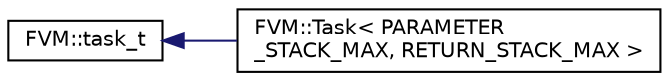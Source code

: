 digraph "Graphical Class Hierarchy"
{
  edge [fontname="Helvetica",fontsize="10",labelfontname="Helvetica",labelfontsize="10"];
  node [fontname="Helvetica",fontsize="10",shape=record];
  rankdir="LR";
  Node1 [label="FVM::task_t",height=0.2,width=0.4,color="black", fillcolor="white", style="filled",URL="$da/de0/structFVM_1_1task__t.html"];
  Node1 -> Node2 [dir="back",color="midnightblue",fontsize="10",style="solid",fontname="Helvetica"];
  Node2 [label="FVM::Task\< PARAMETER\l_STACK_MAX, RETURN_STACK_MAX \>",height=0.2,width=0.4,color="black", fillcolor="white", style="filled",URL="$d1/da2/structFVM_1_1Task.html"];
}
